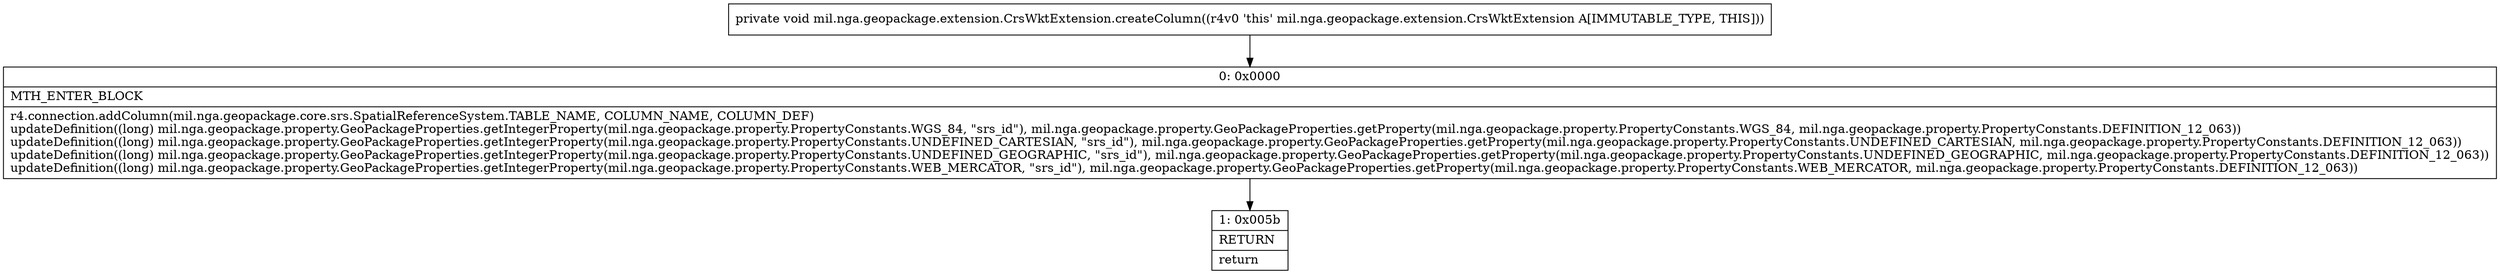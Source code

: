 digraph "CFG formil.nga.geopackage.extension.CrsWktExtension.createColumn()V" {
Node_0 [shape=record,label="{0\:\ 0x0000|MTH_ENTER_BLOCK\l|r4.connection.addColumn(mil.nga.geopackage.core.srs.SpatialReferenceSystem.TABLE_NAME, COLUMN_NAME, COLUMN_DEF)\lupdateDefinition((long) mil.nga.geopackage.property.GeoPackageProperties.getIntegerProperty(mil.nga.geopackage.property.PropertyConstants.WGS_84, \"srs_id\"), mil.nga.geopackage.property.GeoPackageProperties.getProperty(mil.nga.geopackage.property.PropertyConstants.WGS_84, mil.nga.geopackage.property.PropertyConstants.DEFINITION_12_063))\lupdateDefinition((long) mil.nga.geopackage.property.GeoPackageProperties.getIntegerProperty(mil.nga.geopackage.property.PropertyConstants.UNDEFINED_CARTESIAN, \"srs_id\"), mil.nga.geopackage.property.GeoPackageProperties.getProperty(mil.nga.geopackage.property.PropertyConstants.UNDEFINED_CARTESIAN, mil.nga.geopackage.property.PropertyConstants.DEFINITION_12_063))\lupdateDefinition((long) mil.nga.geopackage.property.GeoPackageProperties.getIntegerProperty(mil.nga.geopackage.property.PropertyConstants.UNDEFINED_GEOGRAPHIC, \"srs_id\"), mil.nga.geopackage.property.GeoPackageProperties.getProperty(mil.nga.geopackage.property.PropertyConstants.UNDEFINED_GEOGRAPHIC, mil.nga.geopackage.property.PropertyConstants.DEFINITION_12_063))\lupdateDefinition((long) mil.nga.geopackage.property.GeoPackageProperties.getIntegerProperty(mil.nga.geopackage.property.PropertyConstants.WEB_MERCATOR, \"srs_id\"), mil.nga.geopackage.property.GeoPackageProperties.getProperty(mil.nga.geopackage.property.PropertyConstants.WEB_MERCATOR, mil.nga.geopackage.property.PropertyConstants.DEFINITION_12_063))\l}"];
Node_1 [shape=record,label="{1\:\ 0x005b|RETURN\l|return\l}"];
MethodNode[shape=record,label="{private void mil.nga.geopackage.extension.CrsWktExtension.createColumn((r4v0 'this' mil.nga.geopackage.extension.CrsWktExtension A[IMMUTABLE_TYPE, THIS])) }"];
MethodNode -> Node_0;
Node_0 -> Node_1;
}


